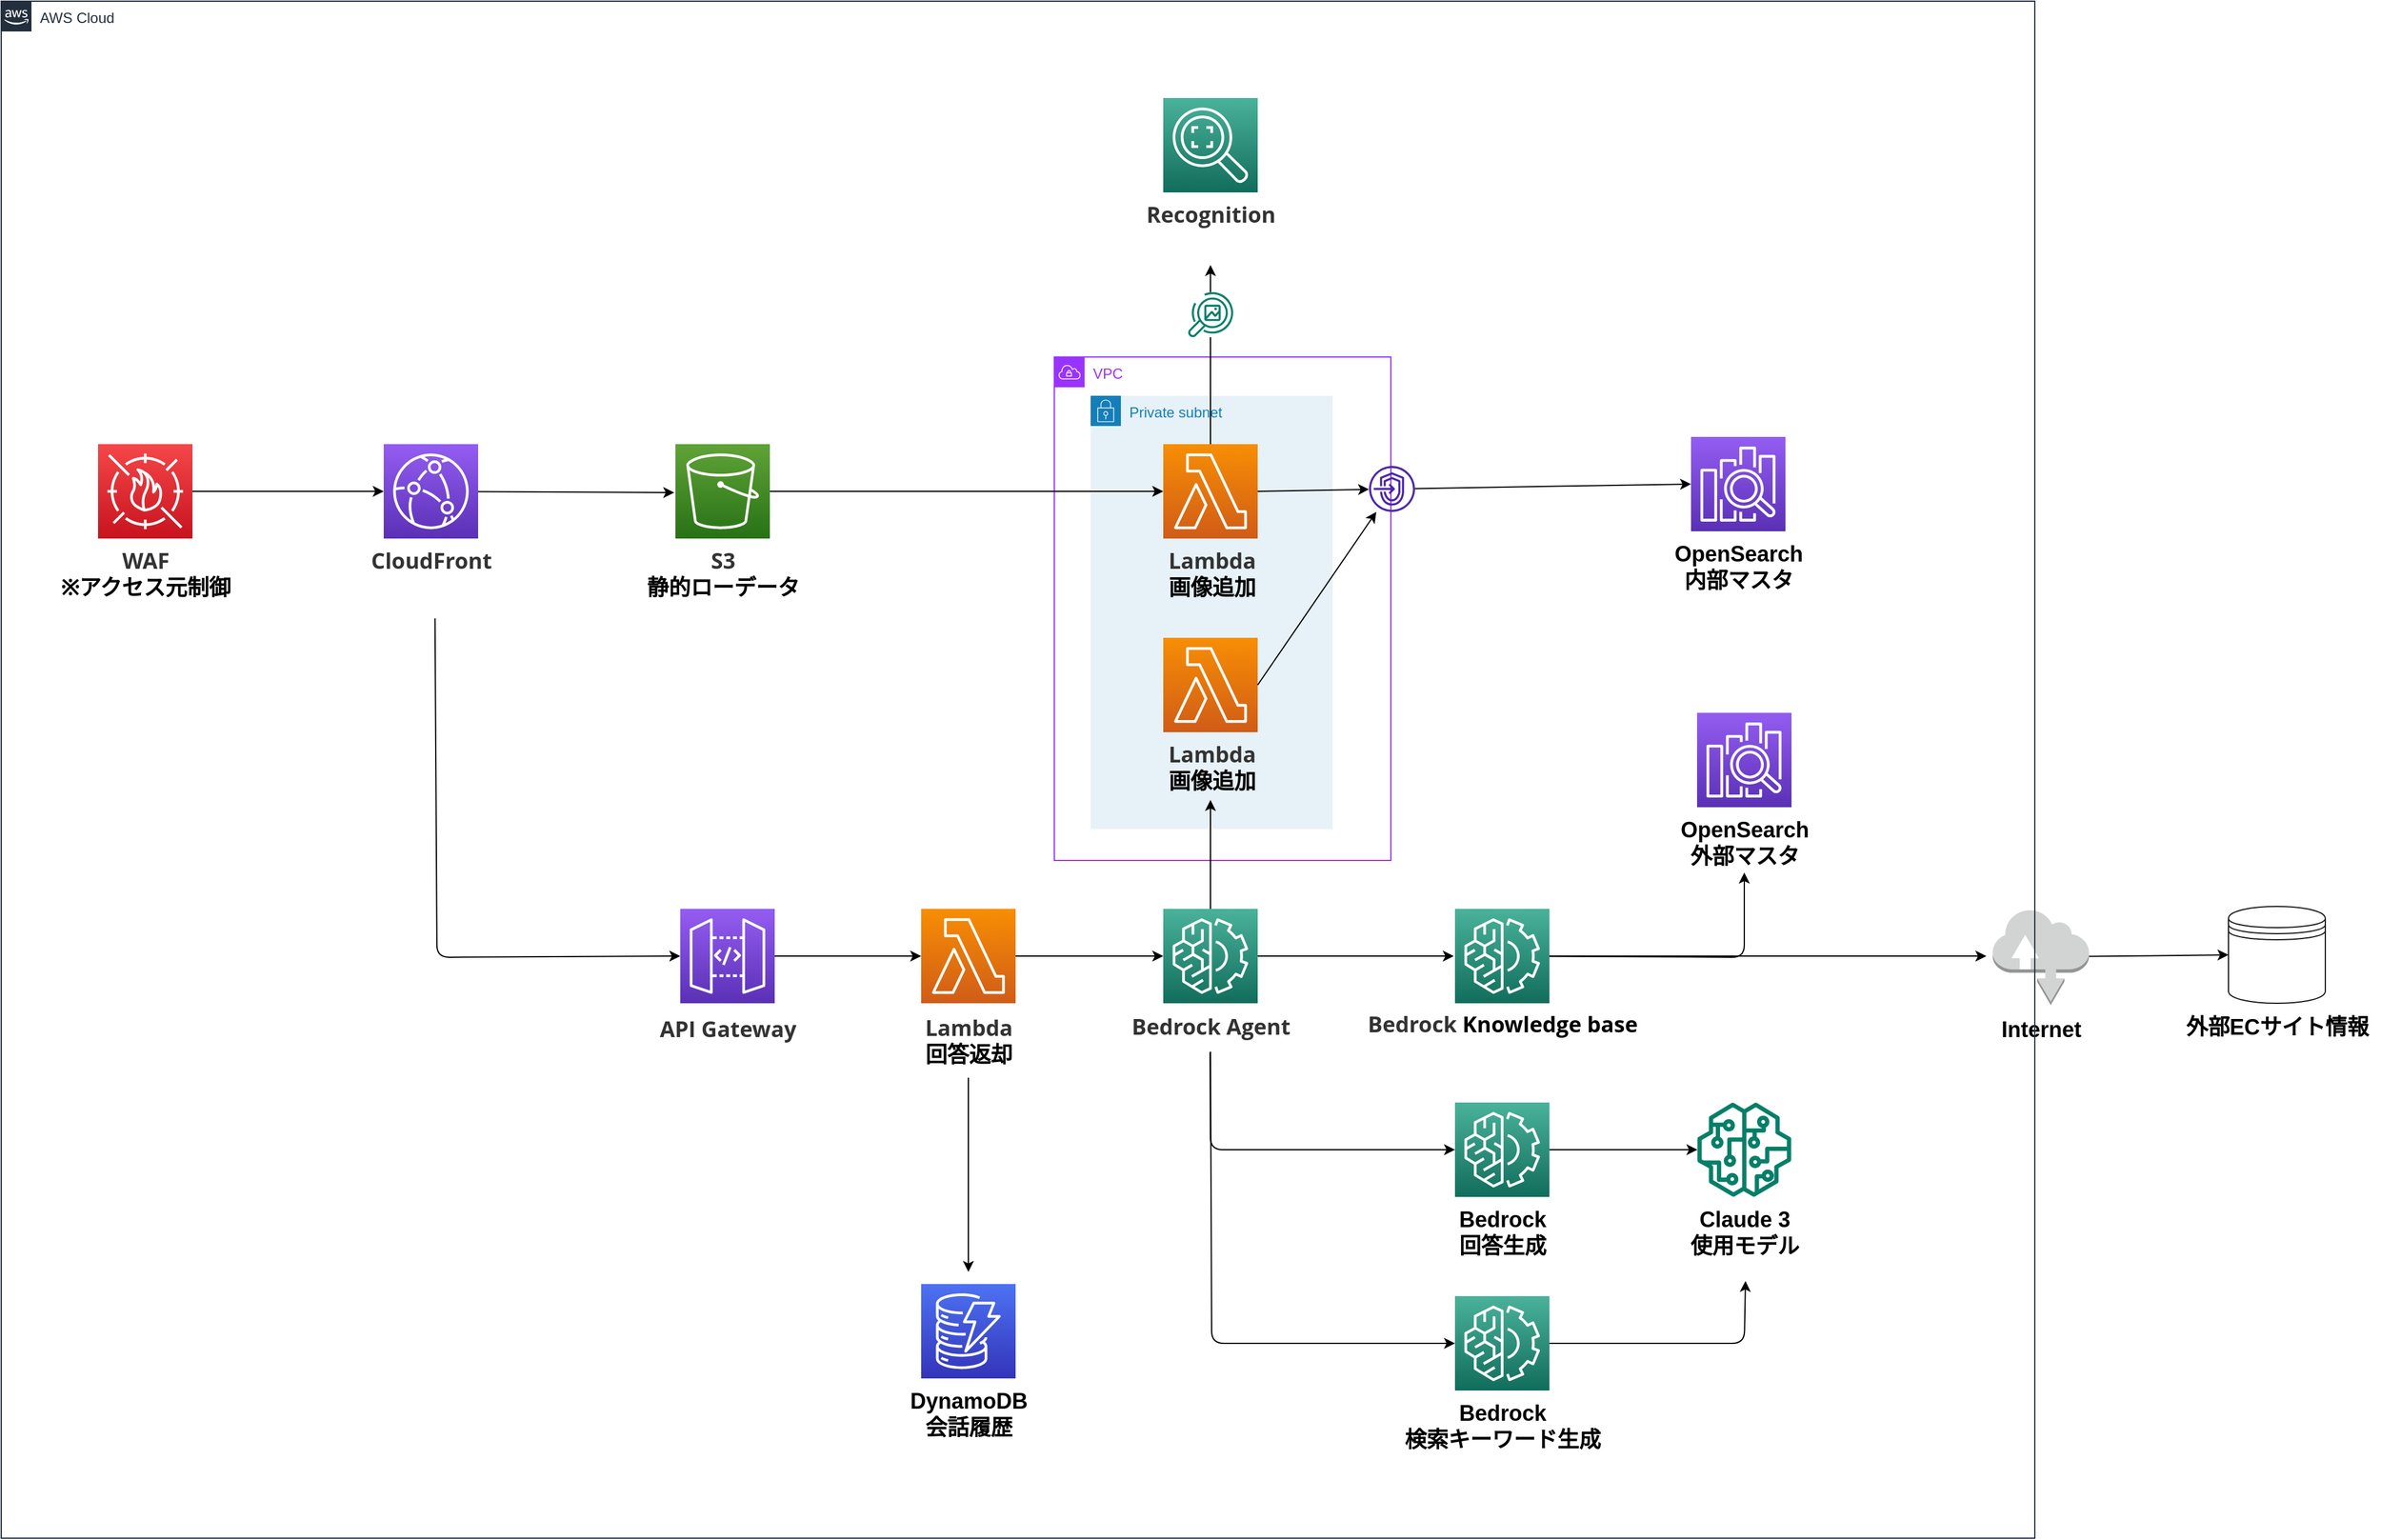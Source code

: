 <mxfile>
    <diagram id="6tjQKiPgKWxDrwZmqsLj" name="ページ1">
        <mxGraphModel dx="3474" dy="2071" grid="1" gridSize="10" guides="1" tooltips="1" connect="1" arrows="1" fold="1" page="0" pageScale="1" pageWidth="827" pageHeight="1169" math="0" shadow="0">
            <root>
                <mxCell id="0"/>
                <mxCell id="1" parent="0"/>
                <mxCell id="20" value="&lt;font color=&quot;#9933ff&quot;&gt;VPC&lt;/font&gt;" style="points=[[0,0],[0.25,0],[0.5,0],[0.75,0],[1,0],[1,0.25],[1,0.5],[1,0.75],[1,1],[0.75,1],[0.5,1],[0.25,1],[0,1],[0,0.75],[0,0.5],[0,0.25]];outlineConnect=0;gradientColor=none;html=1;whiteSpace=wrap;fontSize=12;fontStyle=0;container=1;pointerEvents=0;collapsible=0;recursiveResize=0;shape=mxgraph.aws4.group;grIcon=mxgraph.aws4.group_vpc;strokeColor=#9933FF;fillColor=none;verticalAlign=top;align=left;spacingLeft=30;fontColor=#AAB7B8;dashed=0;" vertex="1" parent="1">
                    <mxGeometry x="750" y="24" width="278" height="416" as="geometry"/>
                </mxCell>
                <mxCell id="21" value="Private subnet" style="points=[[0,0],[0.25,0],[0.5,0],[0.75,0],[1,0],[1,0.25],[1,0.5],[1,0.75],[1,1],[0.75,1],[0.5,1],[0.25,1],[0,1],[0,0.75],[0,0.5],[0,0.25]];outlineConnect=0;gradientColor=none;html=1;whiteSpace=wrap;fontSize=12;fontStyle=0;container=1;pointerEvents=0;collapsible=0;recursiveResize=0;shape=mxgraph.aws4.group;grIcon=mxgraph.aws4.group_security_group;grStroke=0;strokeColor=#147EBA;fillColor=#E6F2F8;verticalAlign=top;align=left;spacingLeft=30;fontColor=#147EBA;dashed=0;" vertex="1" parent="20">
                    <mxGeometry x="30" y="32" width="200" height="358" as="geometry"/>
                </mxCell>
                <mxCell id="22" value="" style="sketch=0;points=[[0,0,0],[0.25,0,0],[0.5,0,0],[0.75,0,0],[1,0,0],[0,1,0],[0.25,1,0],[0.5,1,0],[0.75,1,0],[1,1,0],[0,0.25,0],[0,0.5,0],[0,0.75,0],[1,0.25,0],[1,0.5,0],[1,0.75,0]];outlineConnect=0;fontColor=#232F3E;gradientColor=#F78E04;gradientDirection=north;fillColor=#D05C17;strokeColor=#ffffff;dashed=0;verticalLabelPosition=bottom;verticalAlign=top;align=center;html=1;fontSize=12;fontStyle=0;aspect=fixed;shape=mxgraph.aws4.resourceIcon;resIcon=mxgraph.aws4.lambda;" vertex="1" parent="21">
                    <mxGeometry x="60" y="40" width="78" height="78" as="geometry"/>
                </mxCell>
                <mxCell id="23" value="" style="sketch=0;points=[[0,0,0],[0.25,0,0],[0.5,0,0],[0.75,0,0],[1,0,0],[0,1,0],[0.25,1,0],[0.5,1,0],[0.75,1,0],[1,1,0],[0,0.25,0],[0,0.5,0],[0,0.75,0],[1,0.25,0],[1,0.5,0],[1,0.75,0]];outlineConnect=0;fontColor=#232F3E;gradientColor=#F78E04;gradientDirection=north;fillColor=#D05C17;strokeColor=#ffffff;dashed=0;verticalLabelPosition=bottom;verticalAlign=top;align=center;html=1;fontSize=12;fontStyle=0;aspect=fixed;shape=mxgraph.aws4.resourceIcon;resIcon=mxgraph.aws4.lambda;" vertex="1" parent="21">
                    <mxGeometry x="60" y="200" width="78" height="78" as="geometry"/>
                </mxCell>
                <mxCell id="57" value="&lt;font style=&quot;font-size: 18px;&quot;&gt;&lt;span style=&quot;overflow-wrap: anywhere; font-family: &amp;quot;Open Sans&amp;quot;; color: rgb(51, 51, 51); font-weight: bold; line-height: 20px;&quot; data-cacoo-text-style=&quot;{&amp;quot;backgroundColor&amp;quot;:&amp;quot;&amp;quot;,&amp;quot;bold&amp;quot;:true,&amp;quot;color&amp;quot;:&amp;quot;333333&amp;quot;,&amp;quot;font&amp;quot;:&amp;quot;Open Sans&amp;quot;,&amp;quot;index&amp;quot;:0,&amp;quot;italic&amp;quot;:false,&amp;quot;size&amp;quot;:18,&amp;quot;strikeThrough&amp;quot;:false,&amp;quot;underline&amp;quot;:false}&quot; class=&quot;text-edit&quot;&gt;Lambda&lt;br&gt;&lt;/span&gt;&lt;b&gt;画像追加&lt;br&gt;&lt;/b&gt;&lt;/font&gt;" style="text;html=1;align=center;verticalAlign=middle;resizable=0;points=[];autosize=1;strokeColor=none;fillColor=none;" vertex="1" parent="21">
                    <mxGeometry x="50" y="118" width="100" height="60" as="geometry"/>
                </mxCell>
                <mxCell id="58" value="&lt;font style=&quot;font-size: 18px;&quot;&gt;&lt;span style=&quot;overflow-wrap: anywhere; font-family: &amp;quot;Open Sans&amp;quot;; color: rgb(51, 51, 51); font-weight: bold; line-height: 20px;&quot; data-cacoo-text-style=&quot;{&amp;quot;backgroundColor&amp;quot;:&amp;quot;&amp;quot;,&amp;quot;bold&amp;quot;:true,&amp;quot;color&amp;quot;:&amp;quot;333333&amp;quot;,&amp;quot;font&amp;quot;:&amp;quot;Open Sans&amp;quot;,&amp;quot;index&amp;quot;:0,&amp;quot;italic&amp;quot;:false,&amp;quot;size&amp;quot;:18,&amp;quot;strikeThrough&amp;quot;:false,&amp;quot;underline&amp;quot;:false}&quot; class=&quot;text-edit&quot;&gt;Lambda&lt;br&gt;&lt;/span&gt;&lt;b&gt;画像追加&lt;br&gt;&lt;/b&gt;&lt;/font&gt;" style="text;html=1;align=center;verticalAlign=middle;resizable=0;points=[];autosize=1;strokeColor=none;fillColor=none;" vertex="1" parent="21">
                    <mxGeometry x="50" y="278" width="100" height="60" as="geometry"/>
                </mxCell>
                <mxCell id="67" style="edgeStyle=none;rounded=1;html=1;fontSize=18;fontColor=#9933FF;entryX=0;entryY=0.5;entryDx=0;entryDy=0;entryPerimeter=0;" edge="1" parent="1" source="3" target="4">
                    <mxGeometry relative="1" as="geometry">
                        <mxPoint x="190" y="135" as="targetPoint"/>
                    </mxGeometry>
                </mxCell>
                <mxCell id="3" value="" style="sketch=0;points=[[0,0,0],[0.25,0,0],[0.5,0,0],[0.75,0,0],[1,0,0],[0,1,0],[0.25,1,0],[0.5,1,0],[0.75,1,0],[1,1,0],[0,0.25,0],[0,0.5,0],[0,0.75,0],[1,0.25,0],[1,0.5,0],[1,0.75,0]];outlineConnect=0;fontColor=#232F3E;gradientColor=#F54749;gradientDirection=north;fillColor=#C7131F;strokeColor=#ffffff;dashed=0;verticalLabelPosition=bottom;verticalAlign=top;align=center;html=1;fontSize=12;fontStyle=0;aspect=fixed;shape=mxgraph.aws4.resourceIcon;resIcon=mxgraph.aws4.waf;" vertex="1" parent="1">
                    <mxGeometry x="-40" y="96" width="78" height="78" as="geometry"/>
                </mxCell>
                <mxCell id="53" style="edgeStyle=none;rounded=1;html=1;fontSize=18;fontColor=#9933FF;" edge="1" parent="1" source="4">
                    <mxGeometry relative="1" as="geometry">
                        <mxPoint x="436" y="136" as="targetPoint"/>
                    </mxGeometry>
                </mxCell>
                <mxCell id="4" value="" style="sketch=0;points=[[0,0,0],[0.25,0,0],[0.5,0,0],[0.75,0,0],[1,0,0],[0,1,0],[0.25,1,0],[0.5,1,0],[0.75,1,0],[1,1,0],[0,0.25,0],[0,0.5,0],[0,0.75,0],[1,0.25,0],[1,0.5,0],[1,0.75,0]];outlineConnect=0;fontColor=#232F3E;gradientColor=#945DF2;gradientDirection=north;fillColor=#5A30B5;strokeColor=#ffffff;dashed=0;verticalLabelPosition=bottom;verticalAlign=top;align=center;html=1;fontSize=12;fontStyle=0;aspect=fixed;shape=mxgraph.aws4.resourceIcon;resIcon=mxgraph.aws4.cloudfront;" vertex="1" parent="1">
                    <mxGeometry x="196" y="96" width="78" height="78" as="geometry"/>
                </mxCell>
                <mxCell id="56" style="edgeStyle=none;rounded=1;html=1;fontSize=18;fontColor=#9933FF;entryX=0;entryY=0.5;entryDx=0;entryDy=0;entryPerimeter=0;" edge="1" parent="1" source="5" target="22">
                    <mxGeometry relative="1" as="geometry">
                        <mxPoint x="720" y="189" as="targetPoint"/>
                    </mxGeometry>
                </mxCell>
                <mxCell id="5" value="" style="sketch=0;points=[[0,0,0],[0.25,0,0],[0.5,0,0],[0.75,0,0],[1,0,0],[0,1,0],[0.25,1,0],[0.5,1,0],[0.75,1,0],[1,1,0],[0,0.25,0],[0,0.5,0],[0,0.75,0],[1,0.25,0],[1,0.5,0],[1,0.75,0]];outlineConnect=0;fontColor=#232F3E;gradientColor=#60A337;gradientDirection=north;fillColor=#277116;strokeColor=#ffffff;dashed=0;verticalLabelPosition=bottom;verticalAlign=top;align=center;html=1;fontSize=12;fontStyle=0;aspect=fixed;shape=mxgraph.aws4.resourceIcon;resIcon=mxgraph.aws4.s3;" vertex="1" parent="1">
                    <mxGeometry x="437" y="96" width="78" height="78" as="geometry"/>
                </mxCell>
                <mxCell id="6" value="" style="sketch=0;points=[[0,0,0],[0.25,0,0],[0.5,0,0],[0.75,0,0],[1,0,0],[0,1,0],[0.25,1,0],[0.5,1,0],[0.75,1,0],[1,1,0],[0,0.25,0],[0,0.5,0],[0,0.75,0],[1,0.25,0],[1,0.5,0],[1,0.75,0]];outlineConnect=0;fontColor=#232F3E;gradientColor=#F78E04;gradientDirection=north;fillColor=#D05C17;strokeColor=#ffffff;dashed=0;verticalLabelPosition=bottom;verticalAlign=top;align=center;html=1;fontSize=12;fontStyle=0;aspect=fixed;shape=mxgraph.aws4.resourceIcon;resIcon=mxgraph.aws4.lambda;" vertex="1" parent="1">
                    <mxGeometry x="640" y="480" width="78" height="78" as="geometry"/>
                </mxCell>
                <mxCell id="62" style="edgeStyle=none;rounded=1;html=1;exitX=1;exitY=0.5;exitDx=0;exitDy=0;exitPerimeter=0;entryX=0;entryY=0.5;entryDx=0;entryDy=0;entryPerimeter=0;fontSize=18;fontColor=#9933FF;" edge="1" parent="1" source="7" target="6">
                    <mxGeometry relative="1" as="geometry"/>
                </mxCell>
                <mxCell id="7" value="" style="sketch=0;points=[[0,0,0],[0.25,0,0],[0.5,0,0],[0.75,0,0],[1,0,0],[0,1,0],[0.25,1,0],[0.5,1,0],[0.75,1,0],[1,1,0],[0,0.25,0],[0,0.5,0],[0,0.75,0],[1,0.25,0],[1,0.5,0],[1,0.75,0]];outlineConnect=0;fontColor=#232F3E;gradientColor=#945DF2;gradientDirection=north;fillColor=#5A30B5;strokeColor=#ffffff;dashed=0;verticalLabelPosition=bottom;verticalAlign=top;align=center;html=1;fontSize=12;fontStyle=0;aspect=fixed;shape=mxgraph.aws4.resourceIcon;resIcon=mxgraph.aws4.api_gateway;" vertex="1" parent="1">
                    <mxGeometry x="441" y="480" width="78" height="78" as="geometry"/>
                </mxCell>
                <mxCell id="33" style="edgeStyle=none;html=1;fontSize=18;fontColor=#9933FF;" edge="1" parent="1" source="8">
                    <mxGeometry relative="1" as="geometry">
                        <mxPoint x="879" y="390" as="targetPoint"/>
                    </mxGeometry>
                </mxCell>
                <mxCell id="34" style="edgeStyle=none;html=1;fontSize=18;fontColor=#9933FF;" edge="1" parent="1" source="8">
                    <mxGeometry relative="1" as="geometry">
                        <mxPoint x="1080" y="519" as="targetPoint"/>
                    </mxGeometry>
                </mxCell>
                <mxCell id="35" style="edgeStyle=none;html=1;entryX=0;entryY=0.5;entryDx=0;entryDy=0;entryPerimeter=0;fontSize=18;fontColor=#9933FF;exitX=0.5;exitY=1;exitDx=0;exitDy=0;exitPerimeter=0;startArrow=none;" edge="1" parent="1" source="50" target="12">
                    <mxGeometry relative="1" as="geometry">
                        <Array as="points">
                            <mxPoint x="880" y="839"/>
                        </Array>
                    </mxGeometry>
                </mxCell>
                <mxCell id="36" style="edgeStyle=none;html=1;entryX=0;entryY=0.5;entryDx=0;entryDy=0;entryPerimeter=0;fontSize=18;fontColor=#9933FF;rounded=1;exitX=0.498;exitY=1.021;exitDx=0;exitDy=0;exitPerimeter=0;" edge="1" parent="1" source="50" target="11">
                    <mxGeometry relative="1" as="geometry">
                        <mxPoint x="879" y="610" as="sourcePoint"/>
                        <Array as="points">
                            <mxPoint x="879" y="679"/>
                        </Array>
                    </mxGeometry>
                </mxCell>
                <mxCell id="8" value="" style="sketch=0;points=[[0,0,0],[0.25,0,0],[0.5,0,0],[0.75,0,0],[1,0,0],[0,1,0],[0.25,1,0],[0.5,1,0],[0.75,1,0],[1,1,0],[0,0.25,0],[0,0.5,0],[0,0.75,0],[1,0.25,0],[1,0.5,0],[1,0.75,0]];outlineConnect=0;fontColor=#232F3E;gradientColor=#4AB29A;gradientDirection=north;fillColor=#116D5B;strokeColor=#ffffff;dashed=0;verticalLabelPosition=bottom;verticalAlign=top;align=center;html=1;fontSize=12;fontStyle=0;aspect=fixed;shape=mxgraph.aws4.resourceIcon;resIcon=mxgraph.aws4.machine_learning;" vertex="1" parent="1">
                    <mxGeometry x="840" y="480" width="78" height="78" as="geometry"/>
                </mxCell>
                <mxCell id="9" value="" style="sketch=0;points=[[0,0,0],[0.25,0,0],[0.5,0,0],[0.75,0,0],[1,0,0],[0,1,0],[0.25,1,0],[0.5,1,0],[0.75,1,0],[1,1,0],[0,0.25,0],[0,0.5,0],[0,0.75,0],[1,0.25,0],[1,0.5,0],[1,0.75,0]];outlineConnect=0;fontColor=#232F3E;gradientColor=#4AB29A;gradientDirection=north;fillColor=#116D5B;strokeColor=#ffffff;dashed=0;verticalLabelPosition=bottom;verticalAlign=top;align=center;html=1;fontSize=12;fontStyle=0;aspect=fixed;shape=mxgraph.aws4.resourceIcon;resIcon=mxgraph.aws4.rekognition_2;" vertex="1" parent="1">
                    <mxGeometry x="840" y="-190" width="78" height="78" as="geometry"/>
                </mxCell>
                <mxCell id="44" style="edgeStyle=none;rounded=1;html=1;fontSize=18;fontColor=#9933FF;" edge="1" parent="1" source="10">
                    <mxGeometry relative="1" as="geometry">
                        <mxPoint x="1520" y="519" as="targetPoint"/>
                    </mxGeometry>
                </mxCell>
                <mxCell id="45" style="edgeStyle=none;rounded=1;html=1;fontSize=18;fontColor=#9933FF;" edge="1" parent="1" source="10">
                    <mxGeometry relative="1" as="geometry">
                        <mxPoint x="1320" y="450" as="targetPoint"/>
                        <Array as="points">
                            <mxPoint x="1320" y="520"/>
                        </Array>
                    </mxGeometry>
                </mxCell>
                <mxCell id="10" value="" style="sketch=0;points=[[0,0,0],[0.25,0,0],[0.5,0,0],[0.75,0,0],[1,0,0],[0,1,0],[0.25,1,0],[0.5,1,0],[0.75,1,0],[1,1,0],[0,0.25,0],[0,0.5,0],[0,0.75,0],[1,0.25,0],[1,0.5,0],[1,0.75,0]];outlineConnect=0;fontColor=#232F3E;gradientColor=#4AB29A;gradientDirection=north;fillColor=#116D5B;strokeColor=#ffffff;dashed=0;verticalLabelPosition=bottom;verticalAlign=top;align=center;html=1;fontSize=12;fontStyle=0;aspect=fixed;shape=mxgraph.aws4.resourceIcon;resIcon=mxgraph.aws4.machine_learning;" vertex="1" parent="1">
                    <mxGeometry x="1081" y="480" width="78" height="78" as="geometry"/>
                </mxCell>
                <mxCell id="37" style="edgeStyle=none;rounded=1;html=1;fontSize=18;fontColor=#9933FF;" edge="1" parent="1" source="11" target="15">
                    <mxGeometry relative="1" as="geometry"/>
                </mxCell>
                <mxCell id="11" value="" style="sketch=0;points=[[0,0,0],[0.25,0,0],[0.5,0,0],[0.75,0,0],[1,0,0],[0,1,0],[0.25,1,0],[0.5,1,0],[0.75,1,0],[1,1,0],[0,0.25,0],[0,0.5,0],[0,0.75,0],[1,0.25,0],[1,0.5,0],[1,0.75,0]];outlineConnect=0;fontColor=#232F3E;gradientColor=#4AB29A;gradientDirection=north;fillColor=#116D5B;strokeColor=#ffffff;dashed=0;verticalLabelPosition=bottom;verticalAlign=top;align=center;html=1;fontSize=12;fontStyle=0;aspect=fixed;shape=mxgraph.aws4.resourceIcon;resIcon=mxgraph.aws4.machine_learning;" vertex="1" parent="1">
                    <mxGeometry x="1081" y="640" width="78" height="78" as="geometry"/>
                </mxCell>
                <mxCell id="38" style="edgeStyle=none;rounded=1;html=1;fontSize=18;fontColor=#9933FF;entryX=0.509;entryY=1.158;entryDx=0;entryDy=0;entryPerimeter=0;" edge="1" parent="1" source="12" target="49">
                    <mxGeometry relative="1" as="geometry">
                        <mxPoint x="1340" y="780" as="targetPoint"/>
                        <Array as="points">
                            <mxPoint x="1320" y="839"/>
                        </Array>
                    </mxGeometry>
                </mxCell>
                <mxCell id="12" value="" style="sketch=0;points=[[0,0,0],[0.25,0,0],[0.5,0,0],[0.75,0,0],[1,0,0],[0,1,0],[0.25,1,0],[0.5,1,0],[0.75,1,0],[1,1,0],[0,0.25,0],[0,0.5,0],[0,0.75,0],[1,0.25,0],[1,0.5,0],[1,0.75,0]];outlineConnect=0;fontColor=#232F3E;gradientColor=#4AB29A;gradientDirection=north;fillColor=#116D5B;strokeColor=#ffffff;dashed=0;verticalLabelPosition=bottom;verticalAlign=top;align=center;html=1;fontSize=12;fontStyle=0;aspect=fixed;shape=mxgraph.aws4.resourceIcon;resIcon=mxgraph.aws4.machine_learning;" vertex="1" parent="1">
                    <mxGeometry x="1081" y="800" width="78" height="78" as="geometry"/>
                </mxCell>
                <mxCell id="13" value="&lt;font style=&quot;font-size: 18px;&quot;&gt;&lt;b&gt;Bedrock&lt;br&gt;検索キーワード生成&lt;/b&gt;&lt;/font&gt;" style="text;html=1;align=center;verticalAlign=middle;resizable=0;points=[];autosize=1;strokeColor=none;fillColor=none;" vertex="1" parent="1">
                    <mxGeometry x="1025" y="878" width="190" height="60" as="geometry"/>
                </mxCell>
                <mxCell id="14" value="&lt;font style=&quot;font-size: 18px;&quot;&gt;&lt;b&gt;Bedrock&lt;br&gt;回答生成&lt;br&gt;&lt;/b&gt;&lt;/font&gt;" style="text;html=1;align=center;verticalAlign=middle;resizable=0;points=[];autosize=1;strokeColor=none;fillColor=none;" vertex="1" parent="1">
                    <mxGeometry x="1070" y="718" width="100" height="60" as="geometry"/>
                </mxCell>
                <mxCell id="15" value="" style="sketch=0;outlineConnect=0;fontColor=#232F3E;gradientColor=none;fillColor=#067F68;strokeColor=none;dashed=0;verticalLabelPosition=bottom;verticalAlign=top;align=center;html=1;fontSize=12;fontStyle=0;aspect=fixed;pointerEvents=1;shape=mxgraph.aws4.sagemaker_model;" vertex="1" parent="1">
                    <mxGeometry x="1281" y="640" width="78" height="78" as="geometry"/>
                </mxCell>
                <mxCell id="17" value="&lt;font style=&quot;font-size: 18px;&quot;&gt;&lt;span style=&quot;overflow-wrap: anywhere; font-family: &amp;quot;Open Sans&amp;quot;; color: rgb(51, 51, 51); font-weight: bold; line-height: 20px;&quot; data-cacoo-text-style=&quot;{&amp;quot;backgroundColor&amp;quot;:&amp;quot;&amp;quot;,&amp;quot;bold&amp;quot;:true,&amp;quot;color&amp;quot;:&amp;quot;333333&amp;quot;,&amp;quot;font&amp;quot;:&amp;quot;Open Sans&amp;quot;,&amp;quot;index&amp;quot;:0,&amp;quot;italic&amp;quot;:false,&amp;quot;size&amp;quot;:18,&amp;quot;strikeThrough&amp;quot;:false,&amp;quot;underline&amp;quot;:false}&quot; class=&quot;text-edit&quot;&gt;Bedrock &lt;/span&gt;&lt;span style=&quot;overflow-wrap: anywhere; font-family: &amp;quot;Open Sans&amp;quot;; font-weight: bold; line-height: 20px;&quot; data-cacoo-text-style=&quot;{&amp;quot;backgroundColor&amp;quot;:&amp;quot;&amp;quot;,&amp;quot;bold&amp;quot;:true,&amp;quot;color&amp;quot;:&amp;quot;000000&amp;quot;,&amp;quot;font&amp;quot;:&amp;quot;Open Sans&amp;quot;,&amp;quot;index&amp;quot;:8,&amp;quot;italic&amp;quot;:false,&amp;quot;size&amp;quot;:18,&amp;quot;strikeThrough&amp;quot;:false,&amp;quot;underline&amp;quot;:false}&quot; class=&quot;text-edit&quot;&gt;Knowledge base&lt;br/&gt;&lt;/span&gt;&lt;span style=&quot;overflow-wrap: anywhere; font-family: &amp;quot;Open Sans&amp;quot;; color: rgb(51, 51, 51); font-weight: bold; line-height: 20px;&quot; data-cacoo-text-style=&quot;{&amp;quot;backgroundColor&amp;quot;:&amp;quot;&amp;quot;,&amp;quot;bold&amp;quot;:true,&amp;quot;color&amp;quot;:&amp;quot;333333&amp;quot;,&amp;quot;font&amp;quot;:&amp;quot;Open Sans&amp;quot;,&amp;quot;index&amp;quot;:23,&amp;quot;italic&amp;quot;:false,&amp;quot;size&amp;quot;:18,&amp;quot;strikeThrough&amp;quot;:false,&amp;quot;underline&amp;quot;:false}&quot; class=&quot;text-edit&quot;&gt;​&lt;br&gt;&lt;/span&gt;&lt;b&gt;&lt;br&gt;&lt;/b&gt;&lt;/font&gt;" style="text;html=1;align=center;verticalAlign=middle;resizable=0;points=[];autosize=1;strokeColor=none;fillColor=none;" vertex="1" parent="1">
                    <mxGeometry x="990" y="558" width="260" height="80" as="geometry"/>
                </mxCell>
                <mxCell id="18" value="" style="sketch=0;points=[[0,0,0],[0.25,0,0],[0.5,0,0],[0.75,0,0],[1,0,0],[0,1,0],[0.25,1,0],[0.5,1,0],[0.75,1,0],[1,1,0],[0,0.25,0],[0,0.5,0],[0,0.75,0],[1,0.25,0],[1,0.5,0],[1,0.75,0]];outlineConnect=0;fontColor=#232F3E;gradientColor=#945DF2;gradientDirection=north;fillColor=#5A30B5;strokeColor=#ffffff;dashed=0;verticalLabelPosition=bottom;verticalAlign=top;align=center;html=1;fontSize=12;fontStyle=0;aspect=fixed;shape=mxgraph.aws4.resourceIcon;resIcon=mxgraph.aws4.elasticsearch_service;" vertex="1" parent="1">
                    <mxGeometry x="1281" y="318" width="78" height="78" as="geometry"/>
                </mxCell>
                <mxCell id="19" value="" style="sketch=0;points=[[0,0,0],[0.25,0,0],[0.5,0,0],[0.75,0,0],[1,0,0],[0,1,0],[0.25,1,0],[0.5,1,0],[0.75,1,0],[1,1,0],[0,0.25,0],[0,0.5,0],[0,0.75,0],[1,0.25,0],[1,0.5,0],[1,0.75,0]];outlineConnect=0;fontColor=#232F3E;gradientColor=#945DF2;gradientDirection=north;fillColor=#5A30B5;strokeColor=#ffffff;dashed=0;verticalLabelPosition=bottom;verticalAlign=top;align=center;html=1;fontSize=12;fontStyle=0;aspect=fixed;shape=mxgraph.aws4.resourceIcon;resIcon=mxgraph.aws4.elasticsearch_service;" vertex="1" parent="1">
                    <mxGeometry x="1276" y="90" width="78" height="78" as="geometry"/>
                </mxCell>
                <mxCell id="28" style="edgeStyle=none;html=1;entryX=0;entryY=0.5;entryDx=0;entryDy=0;entryPerimeter=0;fontSize=18;fontColor=#9933FF;" edge="1" parent="1" source="25" target="19">
                    <mxGeometry relative="1" as="geometry"/>
                </mxCell>
                <mxCell id="25" value="" style="sketch=0;outlineConnect=0;fontColor=#232F3E;gradientColor=none;fillColor=#4D27AA;strokeColor=none;dashed=0;verticalLabelPosition=bottom;verticalAlign=top;align=center;html=1;fontSize=12;fontStyle=0;aspect=fixed;pointerEvents=1;shape=mxgraph.aws4.endpoints;" vertex="1" parent="1">
                    <mxGeometry x="1010" y="114" width="38" height="38" as="geometry"/>
                </mxCell>
                <mxCell id="26" style="edgeStyle=none;html=1;exitX=1;exitY=0.5;exitDx=0;exitDy=0;exitPerimeter=0;fontSize=18;fontColor=#9933FF;" edge="1" parent="1" source="22" target="25">
                    <mxGeometry relative="1" as="geometry"/>
                </mxCell>
                <mxCell id="27" style="edgeStyle=none;html=1;exitX=1;exitY=0.5;exitDx=0;exitDy=0;exitPerimeter=0;fontSize=18;fontColor=#9933FF;" edge="1" parent="1" source="23" target="25">
                    <mxGeometry relative="1" as="geometry">
                        <mxPoint x="1000" y="94" as="targetPoint"/>
                    </mxGeometry>
                </mxCell>
                <mxCell id="29" style="edgeStyle=none;html=1;fontSize=18;fontColor=#9933FF;startArrow=none;" edge="1" parent="1" source="30" target="66">
                    <mxGeometry relative="1" as="geometry">
                        <mxPoint x="950" y="-30" as="targetPoint"/>
                    </mxGeometry>
                </mxCell>
                <mxCell id="31" value="" style="edgeStyle=none;html=1;entryX=0.5;entryY=1;entryDx=0;entryDy=0;entryPerimeter=0;fontSize=18;fontColor=#9933FF;endArrow=none;" edge="1" parent="1" source="22" target="30">
                    <mxGeometry relative="1" as="geometry">
                        <mxPoint x="879" y="64" as="sourcePoint"/>
                        <mxPoint x="879" y="-58" as="targetPoint"/>
                    </mxGeometry>
                </mxCell>
                <mxCell id="30" value="" style="sketch=0;outlineConnect=0;fontColor=#232F3E;gradientColor=none;fillColor=#067F68;strokeColor=none;dashed=0;verticalLabelPosition=bottom;verticalAlign=top;align=center;html=1;fontSize=12;fontStyle=0;aspect=fixed;pointerEvents=1;shape=mxgraph.aws4.rekognition_image;" vertex="1" parent="1">
                    <mxGeometry x="860.25" y="-30" width="37.51" height="38" as="geometry"/>
                </mxCell>
                <mxCell id="43" style="edgeStyle=none;rounded=1;html=1;entryX=0;entryY=0.5;entryDx=0;entryDy=0;fontSize=18;fontColor=#9933FF;" edge="1" parent="1" source="39" target="41">
                    <mxGeometry relative="1" as="geometry"/>
                </mxCell>
                <mxCell id="39" value="" style="outlineConnect=0;dashed=0;verticalLabelPosition=bottom;verticalAlign=top;align=center;html=1;shape=mxgraph.aws3.internet;fillColor=#D2D3D3;gradientColor=none;strokeColor=#9933FF;fontSize=18;fontColor=#9933FF;" vertex="1" parent="1">
                    <mxGeometry x="1525.25" y="480" width="79.5" height="79.5" as="geometry"/>
                </mxCell>
                <mxCell id="40" value="&lt;font style=&quot;font-size: 18px;&quot;&gt;&lt;b&gt;Internet&lt;br&gt;&lt;/b&gt;&lt;/font&gt;" style="text;html=1;align=center;verticalAlign=middle;resizable=0;points=[];autosize=1;strokeColor=none;fillColor=none;" vertex="1" parent="1">
                    <mxGeometry x="1520" y="559.5" width="90" height="40" as="geometry"/>
                </mxCell>
                <mxCell id="41" value="" style="shape=datastore;whiteSpace=wrap;html=1;strokeColor=#1A1A1A;fontSize=18;fontColor=#9933FF;fillColor=default;" vertex="1" parent="1">
                    <mxGeometry x="1720" y="478" width="80" height="80" as="geometry"/>
                </mxCell>
                <mxCell id="46" value="&lt;font style=&quot;font-size: 18px;&quot;&gt;&lt;b&gt;OpenSearch&lt;br&gt;外部マスタ&lt;br&gt;&lt;/b&gt;&lt;/font&gt;" style="text;html=1;align=center;verticalAlign=middle;resizable=0;points=[];autosize=1;strokeColor=none;fillColor=none;" vertex="1" parent="1">
                    <mxGeometry x="1255" y="396" width="130" height="60" as="geometry"/>
                </mxCell>
                <mxCell id="47" value="&lt;font style=&quot;font-size: 18px;&quot;&gt;&lt;b&gt;OpenSearch&lt;br&gt;内部マスタ&lt;br&gt;&lt;/b&gt;&lt;/font&gt;" style="text;html=1;align=center;verticalAlign=middle;resizable=0;points=[];autosize=1;strokeColor=none;fillColor=none;" vertex="1" parent="1">
                    <mxGeometry x="1250" y="168" width="130" height="60" as="geometry"/>
                </mxCell>
                <mxCell id="48" value="&lt;font style=&quot;font-size: 18px;&quot;&gt;&lt;b&gt;外部ECサイト情報&lt;br&gt;&lt;/b&gt;&lt;/font&gt;" style="text;html=1;align=center;verticalAlign=middle;resizable=0;points=[];autosize=1;strokeColor=none;fillColor=none;" vertex="1" parent="1">
                    <mxGeometry x="1675" y="558" width="170" height="40" as="geometry"/>
                </mxCell>
                <mxCell id="49" value="&lt;font style=&quot;font-size: 18px;&quot;&gt;&lt;b&gt;Claude 3&lt;br&gt;使用モデル&lt;br&gt;&lt;/b&gt;&lt;/font&gt;" style="text;html=1;align=center;verticalAlign=middle;resizable=0;points=[];autosize=1;strokeColor=none;fillColor=none;" vertex="1" parent="1">
                    <mxGeometry x="1265" y="718" width="110" height="60" as="geometry"/>
                </mxCell>
                <mxCell id="52" value="" style="edgeStyle=none;rounded=1;html=1;fontSize=18;fontColor=#9933FF;exitX=1;exitY=0.5;exitDx=0;exitDy=0;exitPerimeter=0;entryX=0;entryY=0.5;entryDx=0;entryDy=0;entryPerimeter=0;" edge="1" parent="1" source="6" target="8">
                    <mxGeometry relative="1" as="geometry"/>
                </mxCell>
                <mxCell id="50" value="&lt;font style=&quot;font-size: 18px;&quot;&gt;&lt;span style=&quot;overflow-wrap: anywhere; font-family: &amp;quot;Open Sans&amp;quot;; color: rgb(51, 51, 51); font-weight: bold; line-height: 20px;&quot; data-cacoo-text-style=&quot;{&amp;quot;backgroundColor&amp;quot;:&amp;quot;&amp;quot;,&amp;quot;bold&amp;quot;:true,&amp;quot;color&amp;quot;:&amp;quot;333333&amp;quot;,&amp;quot;font&amp;quot;:&amp;quot;Open Sans&amp;quot;,&amp;quot;index&amp;quot;:0,&amp;quot;italic&amp;quot;:false,&amp;quot;size&amp;quot;:18,&amp;quot;strikeThrough&amp;quot;:false,&amp;quot;underline&amp;quot;:false}&quot; class=&quot;text-edit&quot;&gt;Bedrock Agent&lt;/span&gt;&lt;b&gt;&lt;br&gt;&lt;/b&gt;&lt;/font&gt;" style="text;html=1;align=center;verticalAlign=middle;resizable=0;points=[];autosize=1;strokeColor=none;fillColor=none;" vertex="1" parent="1">
                    <mxGeometry x="799" y="558" width="160" height="40" as="geometry"/>
                </mxCell>
                <mxCell id="59" style="edgeStyle=none;rounded=1;html=1;entryX=0;entryY=0.5;entryDx=0;entryDy=0;entryPerimeter=0;fontSize=18;fontColor=#9933FF;exitX=0.526;exitY=1.1;exitDx=0;exitDy=0;exitPerimeter=0;" edge="1" parent="1" source="54" target="7">
                    <mxGeometry relative="1" as="geometry">
                        <Array as="points">
                            <mxPoint x="240" y="520"/>
                        </Array>
                    </mxGeometry>
                </mxCell>
                <mxCell id="54" value="&lt;font style=&quot;font-size: 18px;&quot;&gt;&lt;span style=&quot;overflow-wrap: anywhere; font-family: &amp;quot;Open Sans&amp;quot;; color: rgb(51, 51, 51); font-weight: bold; line-height: 20px;&quot; data-cacoo-text-style=&quot;{&amp;quot;backgroundColor&amp;quot;:&amp;quot;&amp;quot;,&amp;quot;bold&amp;quot;:true,&amp;quot;color&amp;quot;:&amp;quot;333333&amp;quot;,&amp;quot;font&amp;quot;:&amp;quot;Open Sans&amp;quot;,&amp;quot;index&amp;quot;:0,&amp;quot;italic&amp;quot;:false,&amp;quot;size&amp;quot;:18,&amp;quot;strikeThrough&amp;quot;:false,&amp;quot;underline&amp;quot;:false}&quot; class=&quot;text-edit&quot;&gt;CloudFront&lt;br&gt;&lt;/span&gt;&lt;b&gt;&lt;br&gt;&lt;/b&gt;&lt;/font&gt;" style="text;html=1;align=center;verticalAlign=middle;resizable=0;points=[];autosize=1;strokeColor=none;fillColor=none;" vertex="1" parent="1">
                    <mxGeometry x="170" y="174" width="130" height="60" as="geometry"/>
                </mxCell>
                <mxCell id="55" value="&lt;font style=&quot;font-size: 18px;&quot;&gt;&lt;span style=&quot;overflow-wrap: anywhere; font-family: &amp;quot;Open Sans&amp;quot;; color: rgb(51, 51, 51); font-weight: bold; line-height: 20px;&quot; data-cacoo-text-style=&quot;{&amp;quot;backgroundColor&amp;quot;:&amp;quot;&amp;quot;,&amp;quot;bold&amp;quot;:true,&amp;quot;color&amp;quot;:&amp;quot;333333&amp;quot;,&amp;quot;font&amp;quot;:&amp;quot;Open Sans&amp;quot;,&amp;quot;index&amp;quot;:0,&amp;quot;italic&amp;quot;:false,&amp;quot;size&amp;quot;:18,&amp;quot;strikeThrough&amp;quot;:false,&amp;quot;underline&amp;quot;:false}&quot; class=&quot;text-edit&quot;&gt;S3&lt;br&gt;&lt;/span&gt;&lt;b&gt;静的ローデータ&lt;br&gt;&lt;/b&gt;&lt;/font&gt;" style="text;html=1;align=center;verticalAlign=middle;resizable=0;points=[];autosize=1;strokeColor=none;fillColor=none;" vertex="1" parent="1">
                    <mxGeometry x="401" y="174" width="150" height="60" as="geometry"/>
                </mxCell>
                <mxCell id="60" value="&lt;font style=&quot;font-size: 18px;&quot;&gt;&lt;b&gt;&lt;font face=&quot;Open Sans&quot; color=&quot;#333333&quot;&gt;API Gateway&lt;/font&gt;&lt;br&gt;&lt;/b&gt;&lt;/font&gt;" style="text;html=1;align=center;verticalAlign=middle;resizable=0;points=[];autosize=1;strokeColor=none;fillColor=none;" vertex="1" parent="1">
                    <mxGeometry x="405" y="559.5" width="150" height="40" as="geometry"/>
                </mxCell>
                <mxCell id="64" style="edgeStyle=none;rounded=1;html=1;fontSize=18;fontColor=#9933FF;" edge="1" parent="1" source="61">
                    <mxGeometry relative="1" as="geometry">
                        <mxPoint x="679" y="780.0" as="targetPoint"/>
                    </mxGeometry>
                </mxCell>
                <mxCell id="61" value="&lt;font style=&quot;font-size: 18px;&quot;&gt;&lt;b&gt;&lt;font face=&quot;Open Sans&quot; color=&quot;#333333&quot;&gt;Lambda&lt;br&gt;&lt;/font&gt;回答返却&lt;br&gt;&lt;/b&gt;&lt;/font&gt;" style="text;html=1;align=center;verticalAlign=middle;resizable=0;points=[];autosize=1;strokeColor=none;fillColor=none;" vertex="1" parent="1">
                    <mxGeometry x="629" y="559.5" width="100" height="60" as="geometry"/>
                </mxCell>
                <mxCell id="63" value="" style="sketch=0;points=[[0,0,0],[0.25,0,0],[0.5,0,0],[0.75,0,0],[1,0,0],[0,1,0],[0.25,1,0],[0.5,1,0],[0.75,1,0],[1,1,0],[0,0.25,0],[0,0.5,0],[0,0.75,0],[1,0.25,0],[1,0.5,0],[1,0.75,0]];outlineConnect=0;fontColor=#232F3E;gradientColor=#4D72F3;gradientDirection=north;fillColor=#3334B9;strokeColor=#ffffff;dashed=0;verticalLabelPosition=bottom;verticalAlign=top;align=center;html=1;fontSize=12;fontStyle=0;aspect=fixed;shape=mxgraph.aws4.resourceIcon;resIcon=mxgraph.aws4.dynamodb;" vertex="1" parent="1">
                    <mxGeometry x="640" y="790" width="78" height="78" as="geometry"/>
                </mxCell>
                <mxCell id="65" value="&lt;span style=&quot;font-size: 18px;&quot;&gt;&lt;b&gt;DynamoDB&lt;br&gt;会話履歴&lt;br&gt;&lt;/b&gt;&lt;/span&gt;" style="text;html=1;align=center;verticalAlign=middle;resizable=0;points=[];autosize=1;strokeColor=none;fillColor=none;" vertex="1" parent="1">
                    <mxGeometry x="619" y="868" width="120" height="60" as="geometry"/>
                </mxCell>
                <mxCell id="66" value="&lt;font style=&quot;font-size: 18px;&quot;&gt;&lt;span style=&quot;color: rgb(51, 51, 51); font-family: &amp;quot;Open Sans&amp;quot;; font-weight: 700;&quot;&gt;Recognition&lt;br&gt;&lt;/span&gt;&lt;b&gt;&lt;br&gt;&lt;/b&gt;&lt;/font&gt;" style="text;html=1;align=center;verticalAlign=middle;resizable=0;points=[];autosize=1;strokeColor=none;fillColor=none;" vertex="1" parent="1">
                    <mxGeometry x="809" y="-112" width="140" height="60" as="geometry"/>
                </mxCell>
                <mxCell id="68" value="&lt;font style=&quot;font-size: 18px;&quot;&gt;&lt;b&gt;&lt;font face=&quot;Open Sans&quot; color=&quot;#333333&quot;&gt;WAF&lt;br&gt;&lt;/font&gt;※アクセス元制御&lt;br&gt;&lt;/b&gt;&lt;/font&gt;" style="text;html=1;align=center;verticalAlign=middle;resizable=0;points=[];autosize=1;strokeColor=none;fillColor=none;" vertex="1" parent="1">
                    <mxGeometry x="-86" y="174" width="170" height="60" as="geometry"/>
                </mxCell>
                <mxCell id="69" value="AWS Cloud" style="points=[[0,0],[0.25,0],[0.5,0],[0.75,0],[1,0],[1,0.25],[1,0.5],[1,0.75],[1,1],[0.75,1],[0.5,1],[0.25,1],[0,1],[0,0.75],[0,0.5],[0,0.25]];outlineConnect=0;gradientColor=none;html=1;whiteSpace=wrap;fontSize=12;fontStyle=0;container=1;pointerEvents=0;collapsible=0;recursiveResize=0;shape=mxgraph.aws4.group;grIcon=mxgraph.aws4.group_aws_cloud_alt;strokeColor=#232F3E;fillColor=none;verticalAlign=top;align=left;spacingLeft=30;fontColor=#232F3E;dashed=0;" vertex="1" parent="1">
                    <mxGeometry x="-120" y="-270" width="1680" height="1270" as="geometry"/>
                </mxCell>
            </root>
        </mxGraphModel>
    </diagram>
</mxfile>